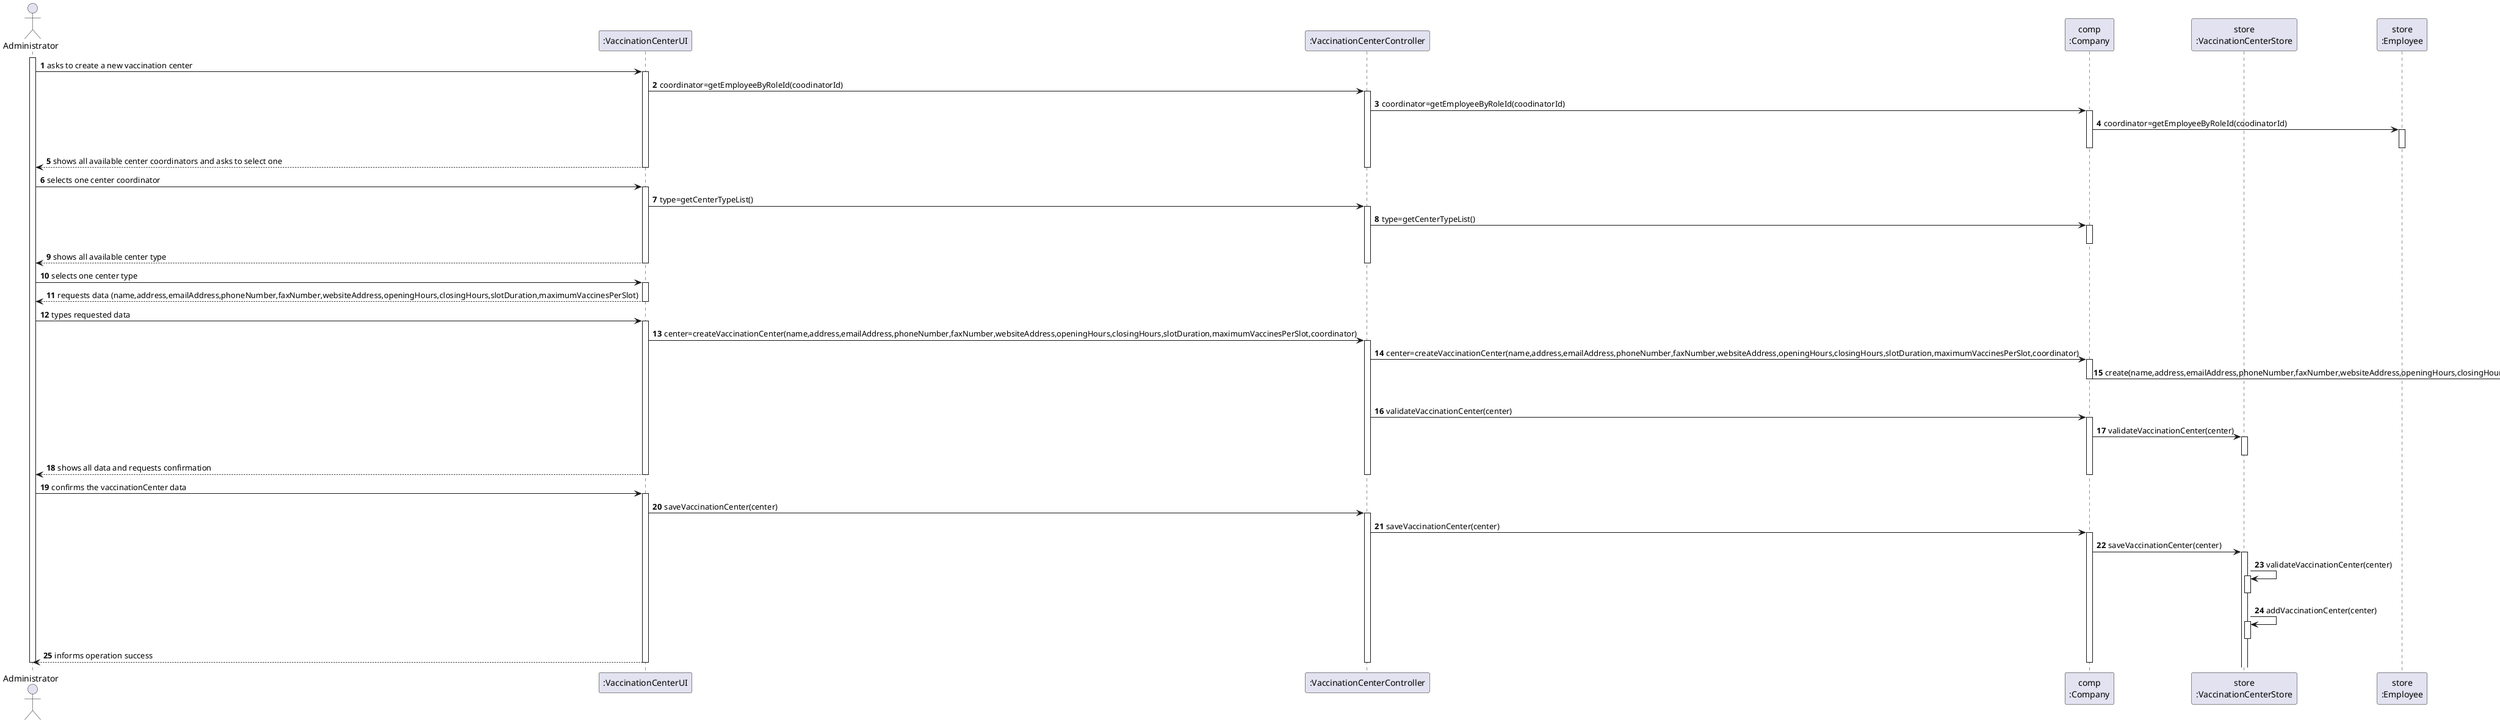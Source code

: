 @startuml US09_SD_V2
autonumber
actor "Administrator" as ADM

participant ":VaccinationCenterUI" as UI
participant ":VaccinationCenterController" as CTRL
participant "comp\n:Company" as COMP
participant "store\n:VaccinationCenterStore" as VACSTORE
participant "store\n:Employee" as EMP

activate ADM
ADM -> UI : asks to create a new vaccination center
activate UI

UI -> CTRL : coordinator=getEmployeeByRoleId(coodinatorId)
activate CTRL

CTRL -> COMP : coordinator=getEmployeeByRoleId(coodinatorId)
activate COMP

COMP -> EMP : coordinator=getEmployeeByRoleId(coodinatorId)
activate EMP
deactivate EMP
deactivate COMP

UI --> ADM : shows all available center coordinators and asks to select one
deactivate UI
deactivate CTRL

ADM -> UI : selects one center coordinator
activate UI

UI -> CTRL : type=getCenterTypeList()
activate CTRL

CTRL-> COMP : type=getCenterTypeList()
activate COMP
deactivate COMP

UI --> ADM : shows all available center type
deactivate UI
deactivate CTRL

ADM -> UI : selects one center type
activate UI

UI --> ADM : requests data (name,address,emailAddress,phoneNumber,faxNumber,websiteAddress,openingHours,closingHours,slotDuration,maximumVaccinesPerSlot)
deactivate UI

ADM -> UI : types requested data
activate UI

UI -> CTRL : center=createVaccinationCenter(name,address,emailAddress,phoneNumber,faxNumber,websiteAddress,openingHours,closingHours,slotDuration,maximumVaccinesPerSlot,coordinator)
activate CTRL

CTRL-> COMP : center=createVaccinationCenter(name,address,emailAddress,phoneNumber,faxNumber,websiteAddress,openingHours,closingHours,slotDuration,maximumVaccinesPerSlot,coordinator)
activate COMP

create "center\n:VaccinationCenter" as CENTER
COMP -> CENTER : create(name,address,emailAddress,phoneNumber,faxNumber,websiteAddress,openingHours,closingHours,slotDuration,maximumVaccinesPerSlot,coordinator)
deactivate COMP

CTRL -> COMP : validateVaccinationCenter(center)
activate COMP

COMP -> VACSTORE : validateVaccinationCenter(center)
activate VACSTORE
deactivate VACSTORE

UI --> ADM: shows all data and requests confirmation
deactivate COMP
deactivate CTRL
deactivate UI

ADM -> UI : confirms the vaccinationCenter data
activate UI
UI -> CTRL : saveVaccinationCenter(center)
activate CTRL

CTRL -> COMP : saveVaccinationCenter(center)
activate COMP

COMP -> VACSTORE : saveVaccinationCenter(center)
activate VACSTORE

VACSTORE -> VACSTORE : validateVaccinationCenter(center)
activate VACSTORE
deactivate VACSTORE
VACSTORE -> VACSTORE : addVaccinationCenter(center)
activate VACSTORE
deactivate VACSTORE

UI --> ADM : informs operation success
deactivate COMP
deactivate CTRL
deactivate UI

deactivate ADM

@enduml